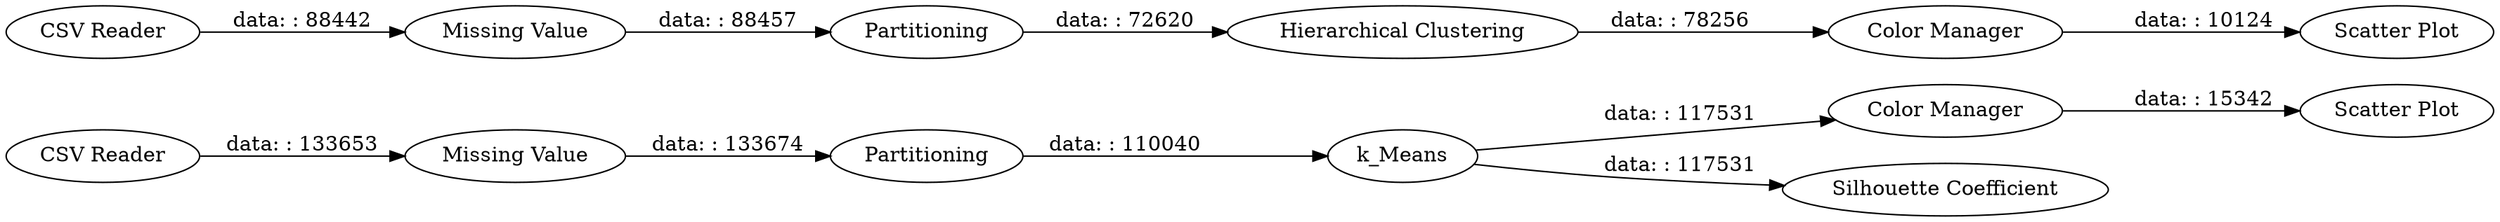 digraph {
	"2169904358007475583_2" [label=k_Means]
	"2169904358007475583_16" [label="Scatter Plot"]
	"2169904358007475583_11" [label="CSV Reader"]
	"2169904358007475583_3" [label="Color Manager"]
	"2169904358007475583_4" [label="Scatter Plot"]
	"2169904358007475583_10" [label="CSV Reader"]
	"2169904358007475583_7" [label="Silhouette Coefficient"]
	"2169904358007475583_12" [label="Missing Value"]
	"2169904358007475583_5" [label=Partitioning]
	"2169904358007475583_14" [label="Hierarchical Clustering"]
	"2169904358007475583_13" [label=Partitioning]
	"2169904358007475583_9" [label="Missing Value"]
	"2169904358007475583_15" [label="Color Manager"]
	"2169904358007475583_2" -> "2169904358007475583_7" [label="data: : 117531"]
	"2169904358007475583_11" -> "2169904358007475583_12" [label="data: : 88442"]
	"2169904358007475583_13" -> "2169904358007475583_14" [label="data: : 72620"]
	"2169904358007475583_15" -> "2169904358007475583_16" [label="data: : 10124"]
	"2169904358007475583_3" -> "2169904358007475583_4" [label="data: : 15342"]
	"2169904358007475583_5" -> "2169904358007475583_2" [label="data: : 110040"]
	"2169904358007475583_9" -> "2169904358007475583_5" [label="data: : 133674"]
	"2169904358007475583_10" -> "2169904358007475583_9" [label="data: : 133653"]
	"2169904358007475583_2" -> "2169904358007475583_3" [label="data: : 117531"]
	"2169904358007475583_12" -> "2169904358007475583_13" [label="data: : 88457"]
	"2169904358007475583_14" -> "2169904358007475583_15" [label="data: : 78256"]
	rankdir=LR
}

